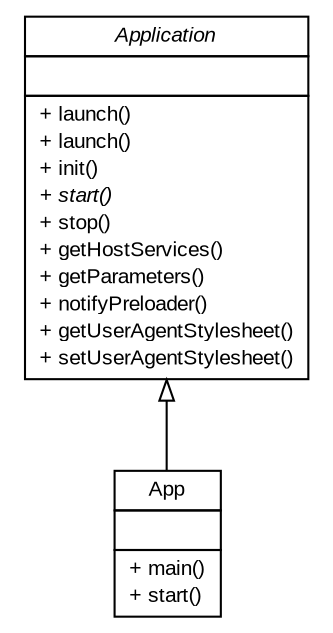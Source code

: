 #!/usr/local/bin/dot
#
# Class diagram 
# Generated by UMLGraph version R5_7_2-32-g40b5a6 (http://www.spinellis.gr/umlgraph/)
#

digraph G {
	edge [fontname="arial",fontsize=10,labelfontname="arial",labelfontsize=10];
	node [fontname="arial",fontsize=10,shape=plaintext];
	nodesep=0.25;
	ranksep=0.5;
	// store.business.gui.view.VirtualStoreView
	c0 [label=<<table title="store.business.gui.view.VirtualStoreView" border="0" cellborder="1" cellspacing="0" cellpadding="2" port="p">
		<tr><td><table border="0" cellspacing="0" cellpadding="1">
<tr><td align="center" balign="center"> App </td></tr>
		</table></td></tr>
		<tr><td><table border="0" cellspacing="0" cellpadding="1">
<tr><td align="left" balign="left">  </td></tr>
		</table></td></tr>
		<tr><td><table border="0" cellspacing="0" cellpadding="1">
<tr><td align="left" balign="left"> + main() </td></tr>
<tr><td align="left" balign="left"> + start() </td></tr>
		</table></td></tr>
		</table>>, URL="null", fontname="arial", fontcolor="black", fontsize=10.0];
	//store.business.gui.view.VirtualStoreView extends javafx.application.Application
	c1:p -> c0:p [dir=back,arrowtail=empty];
	// javafx.application.Application
	c1 [label=<<table title="javafx.application.Application" border="0" cellborder="1" cellspacing="0" cellpadding="2" port="p" href="http://docs.oracle.com/javase/7/docs/api/javafx/application/Application.html" target="_parent">
		<tr><td><table border="0" cellspacing="0" cellpadding="1">
<tr><td align="center" balign="center"><font face="arial italic"> Application </font></td></tr>
		</table></td></tr>
		<tr><td><table border="0" cellspacing="0" cellpadding="1">
<tr><td align="left" balign="left">  </td></tr>
		</table></td></tr>
		<tr><td><table border="0" cellspacing="0" cellpadding="1">
<tr><td align="left" balign="left"> + launch() </td></tr>
<tr><td align="left" balign="left"> + launch() </td></tr>
<tr><td align="left" balign="left"> + init() </td></tr>
<tr><td align="left" balign="left"><font face="arial italic" point-size="10.0"> + start() </font></td></tr>
<tr><td align="left" balign="left"> + stop() </td></tr>
<tr><td align="left" balign="left"> + getHostServices() </td></tr>
<tr><td align="left" balign="left"> + getParameters() </td></tr>
<tr><td align="left" balign="left"> + notifyPreloader() </td></tr>
<tr><td align="left" balign="left"> + getUserAgentStylesheet() </td></tr>
<tr><td align="left" balign="left"> + setUserAgentStylesheet() </td></tr>
		</table></td></tr>
		</table>>, URL="http://docs.oracle.com/javase/7/docs/api/javafx/application/Application.html", fontname="arial", fontcolor="black", fontsize=10.0];
}

